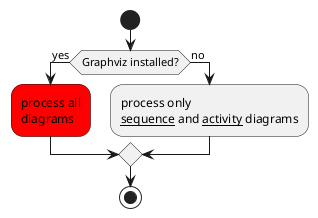 @startuml
'#red: for red , #AAAAAA: for blank and white box
	start
	if (Graphviz installed?) then (yes)
	#red:process all\ndiagrams;
	else (no)
	:process only
	__sequence__ and __activity__ diagrams;
	endif
	stop
	@enduml